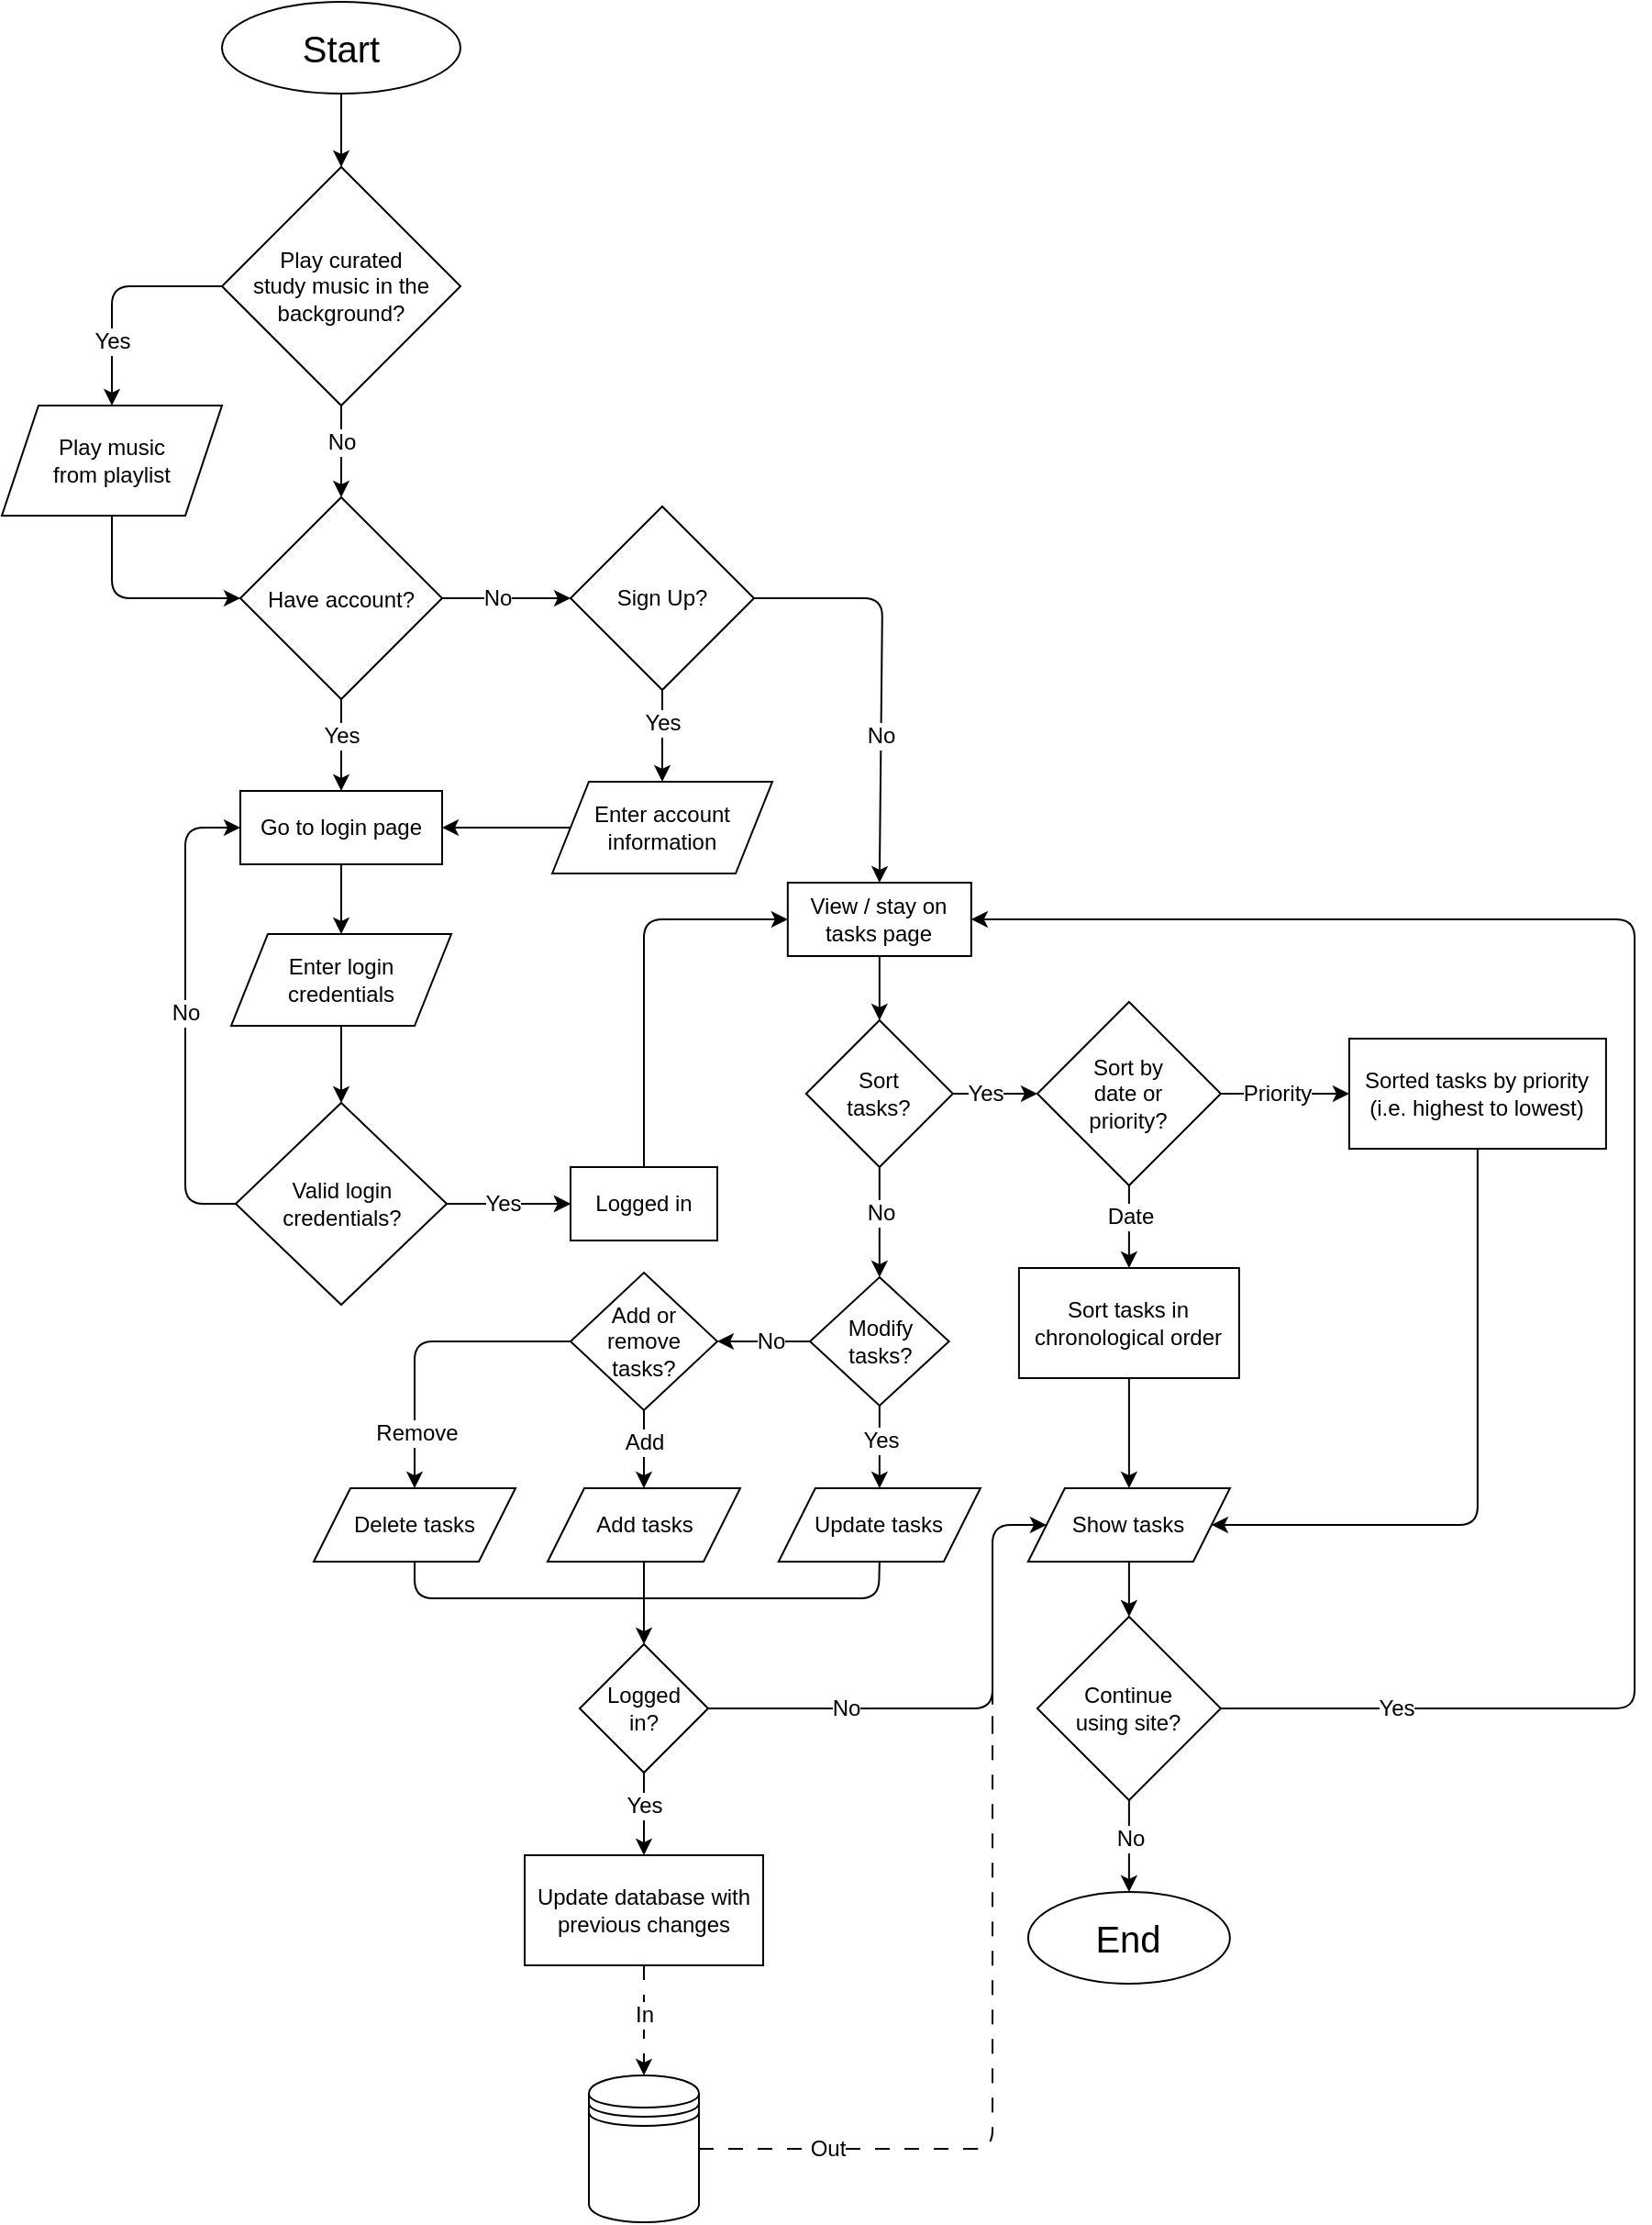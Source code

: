 <mxfile>
    <diagram name="Page-1" id="UZVi_8cWLqrK9Wn85Bvv">
        <mxGraphModel dx="1828" dy="614" grid="1" gridSize="10" guides="1" tooltips="1" connect="1" arrows="1" fold="1" page="1" pageScale="1" pageWidth="850" pageHeight="1100" math="0" shadow="0">
            <root>
                <mxCell id="0"/>
                <mxCell id="1" parent="0"/>
                <mxCell id="3" value="&lt;font&gt;Start&lt;/font&gt;" style="ellipse;whiteSpace=wrap;html=1;rounded=1;sketch=0;hachureGap=4;jiggle=2;curveFitting=1;fontFamily=Helvetica;fontSize=20;" parent="1" vertex="1">
                    <mxGeometry x="-570" y="50" width="130" height="50" as="geometry"/>
                </mxCell>
                <mxCell id="5" value="&lt;p style=&quot;line-height: 107%;&quot;&gt;&lt;font style=&quot;font-size: 12px;&quot;&gt;Have account?&lt;/font&gt;&lt;/p&gt;" style="rhombus;whiteSpace=wrap;html=1;rounded=0;sketch=0;hachureGap=4;jiggle=2;curveFitting=1;fontFamily=Helvetica;fontSize=20;" parent="1" vertex="1">
                    <mxGeometry x="-560" y="320" width="110" height="110" as="geometry"/>
                </mxCell>
                <mxCell id="6" value="Sign Up?" style="rhombus;whiteSpace=wrap;html=1;rounded=0;sketch=0;hachureGap=4;jiggle=2;curveFitting=1;fontFamily=Helvetica;fontSize=12;" parent="1" vertex="1">
                    <mxGeometry x="-380" y="325" width="100" height="100" as="geometry"/>
                </mxCell>
                <mxCell id="9" value="Go to login page" style="rounded=0;whiteSpace=wrap;html=1;sketch=0;hachureGap=4;jiggle=2;curveFitting=1;fontFamily=Helvetica;fontSize=12;" parent="1" vertex="1">
                    <mxGeometry x="-560" y="480" width="110" height="40" as="geometry"/>
                </mxCell>
                <mxCell id="47" value="" style="edgeStyle=none;sketch=0;hachureGap=4;jiggle=2;curveFitting=1;html=1;fontFamily=Helvetica;fontSize=12;" parent="1" source="11" target="12" edge="1">
                    <mxGeometry relative="1" as="geometry"/>
                </mxCell>
                <mxCell id="11" value="Valid login credentials?" style="rhombus;whiteSpace=wrap;html=1;rounded=0;sketch=0;hachureGap=4;jiggle=2;curveFitting=1;fontFamily=Helvetica;fontSize=12;" parent="1" vertex="1">
                    <mxGeometry x="-562.5" y="650" width="115" height="110" as="geometry"/>
                </mxCell>
                <mxCell id="12" value="Logged in" style="rounded=0;whiteSpace=wrap;html=1;sketch=0;hachureGap=4;jiggle=2;curveFitting=1;fontFamily=Helvetica;fontSize=12;" parent="1" vertex="1">
                    <mxGeometry x="-380" y="685" width="80" height="40" as="geometry"/>
                </mxCell>
                <mxCell id="15" value="" style="endArrow=classic;html=1;sketch=0;hachureGap=4;jiggle=2;curveFitting=1;fontFamily=Helvetica;fontSize=12;exitX=0.5;exitY=1;exitDx=0;exitDy=0;entryX=0.5;entryY=0;entryDx=0;entryDy=0;" parent="1" source="5" target="9" edge="1">
                    <mxGeometry relative="1" as="geometry">
                        <mxPoint x="-590" y="610" as="sourcePoint"/>
                        <mxPoint x="-490" y="610" as="targetPoint"/>
                    </mxGeometry>
                </mxCell>
                <mxCell id="16" value="Yes" style="edgeLabel;resizable=0;html=1;align=center;verticalAlign=middle;rounded=0;sketch=0;hachureGap=4;jiggle=2;curveFitting=1;fontFamily=Helvetica;fontSize=12;" parent="15" connectable="0" vertex="1">
                    <mxGeometry relative="1" as="geometry">
                        <mxPoint y="-5" as="offset"/>
                    </mxGeometry>
                </mxCell>
                <mxCell id="19" value="" style="endArrow=classic;html=1;sketch=0;hachureGap=4;jiggle=2;curveFitting=1;fontFamily=Helvetica;fontSize=12;exitX=0.5;exitY=1;exitDx=0;exitDy=0;entryX=0.5;entryY=0;entryDx=0;entryDy=0;" parent="1" source="6" target="109" edge="1">
                    <mxGeometry relative="1" as="geometry">
                        <mxPoint x="-590" y="580" as="sourcePoint"/>
                        <mxPoint x="-330" y="480" as="targetPoint"/>
                    </mxGeometry>
                </mxCell>
                <mxCell id="20" value="Yes" style="edgeLabel;resizable=0;html=1;align=center;verticalAlign=middle;rounded=0;sketch=0;hachureGap=4;jiggle=2;curveFitting=1;fontFamily=Helvetica;fontSize=12;" parent="19" connectable="0" vertex="1">
                    <mxGeometry relative="1" as="geometry">
                        <mxPoint y="-7" as="offset"/>
                    </mxGeometry>
                </mxCell>
                <mxCell id="22" value="" style="endArrow=classic;html=1;sketch=0;hachureGap=4;jiggle=2;curveFitting=1;fontFamily=Helvetica;fontSize=12;exitX=1;exitY=0.5;exitDx=0;exitDy=0;entryX=0;entryY=0.5;entryDx=0;entryDy=0;" parent="1" source="5" target="6" edge="1">
                    <mxGeometry relative="1" as="geometry">
                        <mxPoint x="-440" y="450" as="sourcePoint"/>
                        <mxPoint x="-340" y="450" as="targetPoint"/>
                    </mxGeometry>
                </mxCell>
                <mxCell id="23" value="No" style="edgeLabel;resizable=0;html=1;align=center;verticalAlign=middle;rounded=0;sketch=0;hachureGap=4;jiggle=2;curveFitting=1;fontFamily=Helvetica;fontSize=12;" parent="22" connectable="0" vertex="1">
                    <mxGeometry relative="1" as="geometry">
                        <mxPoint x="-5" as="offset"/>
                    </mxGeometry>
                </mxCell>
                <mxCell id="24" value="" style="endArrow=classic;html=1;sketch=0;hachureGap=4;jiggle=2;curveFitting=1;fontFamily=Helvetica;fontSize=12;exitX=0;exitY=0.5;exitDx=0;exitDy=0;entryX=1;entryY=0.5;entryDx=0;entryDy=0;" parent="1" source="109" target="9" edge="1">
                    <mxGeometry width="50" height="50" relative="1" as="geometry">
                        <mxPoint x="-390" y="500" as="sourcePoint"/>
                        <mxPoint x="-510" y="550" as="targetPoint"/>
                    </mxGeometry>
                </mxCell>
                <mxCell id="25" value="" style="endArrow=classic;html=1;sketch=0;hachureGap=4;jiggle=2;curveFitting=1;fontFamily=Helvetica;fontSize=12;exitX=0.5;exitY=1;exitDx=0;exitDy=0;entryX=0.5;entryY=0;entryDx=0;entryDy=0;" parent="1" source="9" target="110" edge="1">
                    <mxGeometry width="50" height="50" relative="1" as="geometry">
                        <mxPoint x="-560" y="720" as="sourcePoint"/>
                        <mxPoint x="-505" y="560" as="targetPoint"/>
                    </mxGeometry>
                </mxCell>
                <mxCell id="26" value="" style="endArrow=classic;html=1;sketch=0;hachureGap=4;jiggle=2;curveFitting=1;fontFamily=Helvetica;fontSize=12;exitX=0.5;exitY=1;exitDx=0;exitDy=0;entryX=0.5;entryY=0;entryDx=0;entryDy=0;" parent="1" source="110" target="11" edge="1">
                    <mxGeometry width="50" height="50" relative="1" as="geometry">
                        <mxPoint x="-505" y="610" as="sourcePoint"/>
                        <mxPoint x="-500" y="760" as="targetPoint"/>
                    </mxGeometry>
                </mxCell>
                <mxCell id="27" value="" style="endArrow=classic;html=1;sketch=0;hachureGap=4;jiggle=2;curveFitting=1;fontFamily=Helvetica;fontSize=12;exitX=0;exitY=0.5;exitDx=0;exitDy=0;entryX=0;entryY=0.5;entryDx=0;entryDy=0;" parent="1" source="11" target="9" edge="1">
                    <mxGeometry relative="1" as="geometry">
                        <mxPoint x="-620" y="740" as="sourcePoint"/>
                        <mxPoint x="-520" y="740" as="targetPoint"/>
                        <Array as="points">
                            <mxPoint x="-590" y="705"/>
                            <mxPoint x="-590" y="500"/>
                        </Array>
                    </mxGeometry>
                </mxCell>
                <mxCell id="28" value="No" style="edgeLabel;resizable=0;html=1;align=center;verticalAlign=middle;rounded=0;sketch=0;hachureGap=4;jiggle=2;curveFitting=1;fontFamily=Helvetica;fontSize=12;" parent="27" connectable="0" vertex="1">
                    <mxGeometry relative="1" as="geometry"/>
                </mxCell>
                <mxCell id="29" value="View / stay on tasks page" style="rounded=0;whiteSpace=wrap;html=1;sketch=0;hachureGap=4;jiggle=2;curveFitting=1;fontFamily=Helvetica;fontSize=12;" parent="1" vertex="1">
                    <mxGeometry x="-261.59" y="530" width="100" height="40" as="geometry"/>
                </mxCell>
                <mxCell id="31" value="" style="endArrow=classic;html=1;sketch=0;hachureGap=4;jiggle=2;curveFitting=1;fontFamily=Helvetica;fontSize=12;exitX=1;exitY=0.5;exitDx=0;exitDy=0;entryX=0;entryY=0.5;entryDx=0;entryDy=0;" parent="1" source="11" target="12" edge="1">
                    <mxGeometry relative="1" as="geometry">
                        <mxPoint x="-370" y="720" as="sourcePoint"/>
                        <mxPoint x="-270" y="720" as="targetPoint"/>
                    </mxGeometry>
                </mxCell>
                <mxCell id="32" value="Yes" style="edgeLabel;resizable=0;html=1;align=center;verticalAlign=middle;rounded=0;sketch=0;hachureGap=4;jiggle=2;curveFitting=1;fontFamily=Helvetica;fontSize=12;" parent="31" connectable="0" vertex="1">
                    <mxGeometry relative="1" as="geometry">
                        <mxPoint x="-4" as="offset"/>
                    </mxGeometry>
                </mxCell>
                <mxCell id="33" value="" style="endArrow=classic;html=1;sketch=0;hachureGap=4;jiggle=2;curveFitting=1;fontFamily=Helvetica;fontSize=12;exitX=1;exitY=0.5;exitDx=0;exitDy=0;entryX=0.5;entryY=0;entryDx=0;entryDy=0;" parent="1" source="6" target="29" edge="1">
                    <mxGeometry relative="1" as="geometry">
                        <mxPoint x="-390" y="590" as="sourcePoint"/>
                        <mxPoint x="-290" y="590" as="targetPoint"/>
                        <Array as="points">
                            <mxPoint x="-210" y="375"/>
                        </Array>
                    </mxGeometry>
                </mxCell>
                <mxCell id="34" value="No" style="edgeLabel;resizable=0;html=1;align=center;verticalAlign=middle;rounded=0;sketch=0;hachureGap=4;jiggle=2;curveFitting=1;fontFamily=Helvetica;fontSize=12;" parent="33" connectable="0" vertex="1">
                    <mxGeometry relative="1" as="geometry">
                        <mxPoint x="-1" y="32" as="offset"/>
                    </mxGeometry>
                </mxCell>
                <mxCell id="35" value="" style="endArrow=classic;html=1;sketch=0;hachureGap=4;jiggle=2;curveFitting=1;fontFamily=Helvetica;fontSize=12;exitX=0.5;exitY=0;exitDx=0;exitDy=0;entryX=0;entryY=0.5;entryDx=0;entryDy=0;" parent="1" source="12" target="29" edge="1">
                    <mxGeometry width="50" height="50" relative="1" as="geometry">
                        <mxPoint x="-391.59" y="630" as="sourcePoint"/>
                        <mxPoint x="-341.59" y="580" as="targetPoint"/>
                        <Array as="points">
                            <mxPoint x="-340" y="550"/>
                        </Array>
                    </mxGeometry>
                </mxCell>
                <mxCell id="36" value="Modify&lt;br&gt;tasks?" style="rhombus;whiteSpace=wrap;html=1;rounded=0;sketch=0;hachureGap=4;jiggle=2;curveFitting=1;fontFamily=Helvetica;fontSize=12;" parent="1" vertex="1">
                    <mxGeometry x="-249.48" y="745" width="75.79" height="70" as="geometry"/>
                </mxCell>
                <mxCell id="39" value="" style="endArrow=classic;html=1;sketch=0;hachureGap=4;jiggle=2;curveFitting=1;fontFamily=Helvetica;fontSize=12;entryX=0;entryY=0.5;entryDx=0;entryDy=0;exitX=0.5;exitY=1;exitDx=0;exitDy=0;" parent="1" source="108" target="5" edge="1">
                    <mxGeometry width="50" height="50" relative="1" as="geometry">
                        <mxPoint x="-630" y="320" as="sourcePoint"/>
                        <mxPoint x="-370" y="330" as="targetPoint"/>
                        <Array as="points">
                            <mxPoint x="-630" y="375"/>
                        </Array>
                    </mxGeometry>
                </mxCell>
                <mxCell id="41" value="" style="endArrow=classic;html=1;sketch=0;hachureGap=4;jiggle=2;curveFitting=1;fontFamily=Helvetica;fontSize=12;exitX=0.5;exitY=1;exitDx=0;exitDy=0;entryX=0.5;entryY=0;entryDx=0;entryDy=0;" parent="1" source="36" target="112" edge="1">
                    <mxGeometry relative="1" as="geometry">
                        <mxPoint x="-481.59" y="840" as="sourcePoint"/>
                        <mxPoint x="-211.595" y="860" as="targetPoint"/>
                        <Array as="points"/>
                    </mxGeometry>
                </mxCell>
                <mxCell id="42" value="Yes" style="edgeLabel;resizable=0;html=1;align=center;verticalAlign=middle;rounded=0;sketch=0;hachureGap=4;jiggle=2;curveFitting=1;fontFamily=Helvetica;fontSize=12;" parent="41" connectable="0" vertex="1">
                    <mxGeometry relative="1" as="geometry">
                        <mxPoint y="-4" as="offset"/>
                    </mxGeometry>
                </mxCell>
                <mxCell id="44" value="Add or&lt;br&gt;remove&lt;br&gt;tasks?" style="rhombus;whiteSpace=wrap;html=1;rounded=0;sketch=0;hachureGap=4;jiggle=2;curveFitting=1;fontFamily=Helvetica;fontSize=12;" parent="1" vertex="1">
                    <mxGeometry x="-380" y="742.5" width="80" height="75" as="geometry"/>
                </mxCell>
                <mxCell id="45" value="" style="endArrow=classic;html=1;sketch=0;hachureGap=4;jiggle=2;curveFitting=1;fontFamily=Helvetica;fontSize=12;entryX=1;entryY=0.5;entryDx=0;entryDy=0;exitX=0;exitY=0.5;exitDx=0;exitDy=0;" parent="1" source="36" target="44" edge="1">
                    <mxGeometry relative="1" as="geometry">
                        <mxPoint x="-200" y="993" as="sourcePoint"/>
                        <mxPoint x="-71.59" y="930" as="targetPoint"/>
                    </mxGeometry>
                </mxCell>
                <mxCell id="46" value="No" style="edgeLabel;resizable=0;html=1;align=center;verticalAlign=middle;rounded=0;sketch=0;hachureGap=4;jiggle=2;curveFitting=1;fontFamily=Helvetica;fontSize=12;" parent="45" connectable="0" vertex="1">
                    <mxGeometry relative="1" as="geometry">
                        <mxPoint x="4" as="offset"/>
                    </mxGeometry>
                </mxCell>
                <mxCell id="48" value="Play curated&lt;br&gt;study music in the background?" style="rhombus;whiteSpace=wrap;html=1;rounded=0;sketch=0;hachureGap=4;jiggle=2;curveFitting=1;fontFamily=Helvetica;fontSize=12;" parent="1" vertex="1">
                    <mxGeometry x="-570" y="140" width="130" height="130" as="geometry"/>
                </mxCell>
                <mxCell id="49" value="" style="endArrow=classic;html=1;sketch=0;hachureGap=4;jiggle=2;curveFitting=1;fontFamily=Helvetica;fontSize=12;exitX=0.5;exitY=1;exitDx=0;exitDy=0;entryX=0.5;entryY=0;entryDx=0;entryDy=0;" parent="1" source="48" target="5" edge="1">
                    <mxGeometry relative="1" as="geometry">
                        <mxPoint x="-380" y="270" as="sourcePoint"/>
                        <mxPoint x="-280" y="270" as="targetPoint"/>
                    </mxGeometry>
                </mxCell>
                <mxCell id="50" value="No" style="edgeLabel;resizable=0;html=1;align=center;verticalAlign=middle;rounded=0;sketch=0;hachureGap=4;jiggle=2;curveFitting=1;fontFamily=Helvetica;fontSize=12;" parent="49" connectable="0" vertex="1">
                    <mxGeometry relative="1" as="geometry">
                        <mxPoint y="-5" as="offset"/>
                    </mxGeometry>
                </mxCell>
                <mxCell id="51" value="" style="endArrow=classic;html=1;sketch=0;hachureGap=4;jiggle=2;curveFitting=1;fontFamily=Helvetica;fontSize=12;exitX=0.5;exitY=1;exitDx=0;exitDy=0;entryX=0.5;entryY=0;entryDx=0;entryDy=0;" parent="1" source="3" target="48" edge="1">
                    <mxGeometry width="50" height="50" relative="1" as="geometry">
                        <mxPoint x="-360" y="270" as="sourcePoint"/>
                        <mxPoint x="-310" y="220" as="targetPoint"/>
                    </mxGeometry>
                </mxCell>
                <mxCell id="53" value="" style="endArrow=classic;html=1;sketch=0;hachureGap=4;jiggle=2;curveFitting=1;fontFamily=Helvetica;fontSize=12;exitX=0;exitY=0.5;exitDx=0;exitDy=0;entryX=0.5;entryY=0;entryDx=0;entryDy=0;" parent="1" source="48" target="108" edge="1">
                    <mxGeometry relative="1" as="geometry">
                        <mxPoint x="-380" y="280" as="sourcePoint"/>
                        <mxPoint x="-630" y="270" as="targetPoint"/>
                        <Array as="points">
                            <mxPoint x="-630" y="205"/>
                        </Array>
                    </mxGeometry>
                </mxCell>
                <mxCell id="54" value="Yes" style="edgeLabel;resizable=0;html=1;align=center;verticalAlign=middle;rounded=0;sketch=0;hachureGap=4;jiggle=2;curveFitting=1;fontFamily=Helvetica;fontSize=12;" parent="53" connectable="0" vertex="1">
                    <mxGeometry relative="1" as="geometry">
                        <mxPoint y="27" as="offset"/>
                    </mxGeometry>
                </mxCell>
                <mxCell id="56" value="Sort&lt;br&gt;tasks?" style="rhombus;whiteSpace=wrap;html=1;rounded=0;sketch=0;hachureGap=4;jiggle=2;curveFitting=1;fontFamily=Helvetica;fontSize=12;" parent="1" vertex="1">
                    <mxGeometry x="-251.59" y="605" width="80" height="80" as="geometry"/>
                </mxCell>
                <mxCell id="57" value="" style="endArrow=classic;html=1;sketch=0;hachureGap=4;jiggle=2;curveFitting=1;fontFamily=Helvetica;fontSize=12;exitX=0.5;exitY=1;exitDx=0;exitDy=0;entryX=0.5;entryY=0;entryDx=0;entryDy=0;" parent="1" source="29" target="56" edge="1">
                    <mxGeometry width="50" height="50" relative="1" as="geometry">
                        <mxPoint x="70" y="640" as="sourcePoint"/>
                        <mxPoint x="120" y="590" as="targetPoint"/>
                    </mxGeometry>
                </mxCell>
                <mxCell id="58" value="Sort by&lt;br&gt;date or&lt;br&gt;priority?" style="rhombus;whiteSpace=wrap;html=1;rounded=0;sketch=0;hachureGap=4;jiggle=2;curveFitting=1;fontFamily=Helvetica;fontSize=12;" parent="1" vertex="1">
                    <mxGeometry x="-125.56" y="595" width="100" height="100" as="geometry"/>
                </mxCell>
                <mxCell id="59" value="" style="endArrow=classic;html=1;sketch=0;hachureGap=4;jiggle=2;curveFitting=1;fontFamily=Helvetica;fontSize=12;exitX=0.5;exitY=1;exitDx=0;exitDy=0;entryX=0.5;entryY=0;entryDx=0;entryDy=0;" parent="1" source="56" target="36" edge="1">
                    <mxGeometry relative="1" as="geometry">
                        <mxPoint x="-20" y="590" as="sourcePoint"/>
                        <mxPoint x="80" y="590" as="targetPoint"/>
                    </mxGeometry>
                </mxCell>
                <mxCell id="60" value="No" style="edgeLabel;resizable=0;html=1;align=center;verticalAlign=middle;rounded=0;sketch=0;hachureGap=4;jiggle=2;curveFitting=1;fontFamily=Helvetica;fontSize=12;" parent="59" connectable="0" vertex="1">
                    <mxGeometry relative="1" as="geometry">
                        <mxPoint y="-5" as="offset"/>
                    </mxGeometry>
                </mxCell>
                <mxCell id="61" value="" style="endArrow=classic;html=1;sketch=0;hachureGap=4;jiggle=2;curveFitting=1;fontFamily=Helvetica;fontSize=12;exitX=1;exitY=0.5;exitDx=0;exitDy=0;entryX=0;entryY=0.5;entryDx=0;entryDy=0;" parent="1" source="56" target="58" edge="1">
                    <mxGeometry relative="1" as="geometry">
                        <mxPoint x="-20" y="590" as="sourcePoint"/>
                        <mxPoint x="80" y="590" as="targetPoint"/>
                    </mxGeometry>
                </mxCell>
                <mxCell id="62" value="Yes" style="edgeLabel;resizable=0;html=1;align=center;verticalAlign=middle;rounded=0;sketch=0;hachureGap=4;jiggle=2;curveFitting=1;fontFamily=Helvetica;fontSize=12;" parent="61" connectable="0" vertex="1">
                    <mxGeometry relative="1" as="geometry">
                        <mxPoint x="-6" as="offset"/>
                    </mxGeometry>
                </mxCell>
                <mxCell id="63" value="Sort tasks in chronological order" style="rounded=0;whiteSpace=wrap;html=1;sketch=0;hachureGap=4;jiggle=2;curveFitting=1;fontFamily=Helvetica;fontSize=12;" parent="1" vertex="1">
                    <mxGeometry x="-135.56" y="740" width="120" height="60" as="geometry"/>
                </mxCell>
                <mxCell id="64" value="Sorted tasks by priority (i.e. highest to lowest)" style="rounded=0;whiteSpace=wrap;html=1;sketch=0;hachureGap=4;jiggle=2;curveFitting=1;fontFamily=Helvetica;fontSize=12;" parent="1" vertex="1">
                    <mxGeometry x="44.44" y="615" width="140" height="60" as="geometry"/>
                </mxCell>
                <mxCell id="65" value="" style="endArrow=classic;html=1;sketch=0;hachureGap=4;jiggle=2;curveFitting=1;fontFamily=Helvetica;fontSize=12;exitX=0.5;exitY=1;exitDx=0;exitDy=0;entryX=0.5;entryY=0;entryDx=0;entryDy=0;" parent="1" source="58" target="63" edge="1">
                    <mxGeometry relative="1" as="geometry">
                        <mxPoint x="-125.56" y="790" as="sourcePoint"/>
                        <mxPoint x="-25.56" y="790" as="targetPoint"/>
                    </mxGeometry>
                </mxCell>
                <mxCell id="66" value="Date" style="edgeLabel;resizable=0;html=1;align=center;verticalAlign=middle;rounded=0;sketch=0;hachureGap=4;jiggle=2;curveFitting=1;fontFamily=Helvetica;fontSize=12;" parent="65" connectable="0" vertex="1">
                    <mxGeometry relative="1" as="geometry">
                        <mxPoint y="-6" as="offset"/>
                    </mxGeometry>
                </mxCell>
                <mxCell id="67" value="" style="endArrow=classic;html=1;sketch=0;hachureGap=4;jiggle=2;curveFitting=1;fontFamily=Helvetica;fontSize=12;exitX=0.5;exitY=1;exitDx=0;exitDy=0;entryX=0.5;entryY=0;entryDx=0;entryDy=0;" parent="1" source="63" target="116" edge="1">
                    <mxGeometry width="50" height="50" relative="1" as="geometry">
                        <mxPoint x="-95.56" y="810" as="sourcePoint"/>
                        <mxPoint x="-75.56" y="860" as="targetPoint"/>
                    </mxGeometry>
                </mxCell>
                <mxCell id="68" value="" style="endArrow=classic;html=1;sketch=0;hachureGap=4;jiggle=2;curveFitting=1;fontFamily=Helvetica;fontSize=12;exitX=1;exitY=0.5;exitDx=0;exitDy=0;entryX=0;entryY=0.5;entryDx=0;entryDy=0;" parent="1" source="58" target="64" edge="1">
                    <mxGeometry relative="1" as="geometry">
                        <mxPoint x="-125.56" y="790" as="sourcePoint"/>
                        <mxPoint x="-25.56" y="790" as="targetPoint"/>
                    </mxGeometry>
                </mxCell>
                <mxCell id="69" value="Priority" style="edgeLabel;resizable=0;html=1;align=center;verticalAlign=middle;rounded=0;sketch=0;hachureGap=4;jiggle=2;curveFitting=1;fontFamily=Helvetica;fontSize=12;" parent="68" connectable="0" vertex="1">
                    <mxGeometry relative="1" as="geometry">
                        <mxPoint x="-5" as="offset"/>
                    </mxGeometry>
                </mxCell>
                <mxCell id="70" value="" style="endArrow=classic;html=1;sketch=0;hachureGap=4;jiggle=2;curveFitting=1;fontFamily=Helvetica;fontSize=12;exitX=0.5;exitY=1;exitDx=0;exitDy=0;entryX=1;entryY=0.5;entryDx=0;entryDy=0;" parent="1" source="64" target="116" edge="1">
                    <mxGeometry width="50" height="50" relative="1" as="geometry">
                        <mxPoint x="-95.56" y="810" as="sourcePoint"/>
                        <mxPoint x="-25.56" y="880" as="targetPoint"/>
                        <Array as="points">
                            <mxPoint x="114.44" y="880"/>
                        </Array>
                    </mxGeometry>
                </mxCell>
                <mxCell id="74" value="End" style="ellipse;whiteSpace=wrap;html=1;rounded=1;sketch=0;hachureGap=4;jiggle=2;curveFitting=1;fontFamily=Helvetica;fontSize=20;" parent="1" vertex="1">
                    <mxGeometry x="-130.56" y="1080" width="110" height="50" as="geometry"/>
                </mxCell>
                <mxCell id="76" value="Continue&lt;br&gt;using site?" style="rhombus;whiteSpace=wrap;html=1;rounded=0;sketch=0;hachureGap=4;jiggle=2;curveFitting=1;fontFamily=Helvetica;fontSize=12;" parent="1" vertex="1">
                    <mxGeometry x="-125.56" y="930" width="100" height="100" as="geometry"/>
                </mxCell>
                <mxCell id="77" value="" style="endArrow=classic;html=1;sketch=0;hachureGap=4;jiggle=2;curveFitting=1;fontFamily=Helvetica;fontSize=12;exitX=0.5;exitY=1;exitDx=0;exitDy=0;entryX=0.5;entryY=0;entryDx=0;entryDy=0;" parent="1" source="116" target="76" edge="1">
                    <mxGeometry width="50" height="50" relative="1" as="geometry">
                        <mxPoint x="-75.56" y="900" as="sourcePoint"/>
                        <mxPoint x="-165.56" y="790" as="targetPoint"/>
                    </mxGeometry>
                </mxCell>
                <mxCell id="78" value="" style="endArrow=classic;html=1;sketch=0;hachureGap=4;jiggle=2;curveFitting=1;fontFamily=Helvetica;fontSize=12;exitX=0.5;exitY=1;exitDx=0;exitDy=0;" parent="1" source="76" target="74" edge="1">
                    <mxGeometry relative="1" as="geometry">
                        <mxPoint x="-235.56" y="930" as="sourcePoint"/>
                        <mxPoint x="-135.56" y="930" as="targetPoint"/>
                    </mxGeometry>
                </mxCell>
                <mxCell id="79" value="No" style="edgeLabel;resizable=0;html=1;align=center;verticalAlign=middle;rounded=0;sketch=0;hachureGap=4;jiggle=2;curveFitting=1;fontFamily=Helvetica;fontSize=12;" parent="78" connectable="0" vertex="1">
                    <mxGeometry relative="1" as="geometry">
                        <mxPoint y="-4" as="offset"/>
                    </mxGeometry>
                </mxCell>
                <mxCell id="80" value="" style="endArrow=classic;html=1;sketch=0;hachureGap=4;jiggle=2;curveFitting=1;fontFamily=Helvetica;fontSize=12;exitX=1;exitY=0.5;exitDx=0;exitDy=0;entryX=1;entryY=0.5;entryDx=0;entryDy=0;" parent="1" source="76" target="29" edge="1">
                    <mxGeometry relative="1" as="geometry">
                        <mxPoint x="-30" y="780" as="sourcePoint"/>
                        <mxPoint x="70" y="780" as="targetPoint"/>
                        <Array as="points">
                            <mxPoint x="200" y="980"/>
                            <mxPoint x="200" y="550"/>
                        </Array>
                    </mxGeometry>
                </mxCell>
                <mxCell id="81" value="Yes" style="edgeLabel;resizable=0;html=1;align=center;verticalAlign=middle;rounded=0;sketch=0;hachureGap=4;jiggle=2;curveFitting=1;fontFamily=Helvetica;fontSize=12;" parent="80" connectable="0" vertex="1">
                    <mxGeometry relative="1" as="geometry">
                        <mxPoint x="-130" y="283" as="offset"/>
                    </mxGeometry>
                </mxCell>
                <mxCell id="85" value="Logged&lt;br&gt;in?" style="rhombus;whiteSpace=wrap;html=1;rounded=0;sketch=0;hachureGap=4;jiggle=2;curveFitting=1;fontFamily=Helvetica;fontSize=12;" parent="1" vertex="1">
                    <mxGeometry x="-375" y="945" width="70" height="70" as="geometry"/>
                </mxCell>
                <mxCell id="89" value="" style="endArrow=classic;html=1;sketch=0;hachureGap=4;jiggle=2;curveFitting=1;fontFamily=Helvetica;fontSize=12;entryX=0;entryY=0.5;entryDx=0;entryDy=0;exitX=1;exitY=0.5;exitDx=0;exitDy=0;" parent="1" source="85" target="116" edge="1">
                    <mxGeometry relative="1" as="geometry">
                        <mxPoint x="-170" y="990" as="sourcePoint"/>
                        <mxPoint x="-125.56" y="880" as="targetPoint"/>
                        <Array as="points">
                            <mxPoint x="-150" y="980"/>
                            <mxPoint x="-150" y="880"/>
                        </Array>
                    </mxGeometry>
                </mxCell>
                <mxCell id="90" value="No" style="edgeLabel;resizable=0;html=1;align=center;verticalAlign=middle;rounded=0;sketch=0;hachureGap=4;jiggle=2;curveFitting=1;fontFamily=Helvetica;fontSize=12;" parent="89" connectable="0" vertex="1">
                    <mxGeometry relative="1" as="geometry">
                        <mxPoint x="-67" as="offset"/>
                    </mxGeometry>
                </mxCell>
                <mxCell id="93" value="" style="endArrow=classic;html=1;sketch=0;hachureGap=4;jiggle=2;curveFitting=1;fontFamily=Helvetica;fontSize=12;exitX=0.5;exitY=1;exitDx=0;exitDy=0;entryX=0.5;entryY=0;entryDx=0;entryDy=0;" parent="1" source="44" target="114" edge="1">
                    <mxGeometry relative="1" as="geometry">
                        <mxPoint x="-240" y="780" as="sourcePoint"/>
                        <mxPoint x="-340" y="860" as="targetPoint"/>
                    </mxGeometry>
                </mxCell>
                <mxCell id="94" value="Add" style="edgeLabel;resizable=0;html=1;align=center;verticalAlign=middle;rounded=0;sketch=0;hachureGap=4;jiggle=2;curveFitting=1;fontFamily=Helvetica;fontSize=12;" parent="93" connectable="0" vertex="1">
                    <mxGeometry relative="1" as="geometry">
                        <mxPoint y="-4" as="offset"/>
                    </mxGeometry>
                </mxCell>
                <mxCell id="95" value="" style="endArrow=classic;html=1;sketch=0;hachureGap=4;jiggle=2;curveFitting=1;fontFamily=Helvetica;fontSize=12;exitX=0;exitY=0.5;exitDx=0;exitDy=0;entryX=0.5;entryY=0;entryDx=0;entryDy=0;" parent="1" source="44" target="111" edge="1">
                    <mxGeometry relative="1" as="geometry">
                        <mxPoint x="-240" y="780" as="sourcePoint"/>
                        <mxPoint x="-440" y="860" as="targetPoint"/>
                        <Array as="points">
                            <mxPoint x="-465" y="780"/>
                        </Array>
                    </mxGeometry>
                </mxCell>
                <mxCell id="96" value="Remove" style="edgeLabel;resizable=0;html=1;align=center;verticalAlign=middle;rounded=0;sketch=0;hachureGap=4;jiggle=2;curveFitting=1;fontFamily=Helvetica;fontSize=12;" parent="95" connectable="0" vertex="1">
                    <mxGeometry relative="1" as="geometry">
                        <mxPoint x="-2" y="50" as="offset"/>
                    </mxGeometry>
                </mxCell>
                <mxCell id="97" value="" style="endArrow=classic;html=1;sketch=0;hachureGap=4;jiggle=2;curveFitting=1;fontFamily=Helvetica;fontSize=12;entryX=0.5;entryY=0;entryDx=0;entryDy=0;startArrow=none;" parent="1" target="85" edge="1">
                    <mxGeometry width="50" height="50" relative="1" as="geometry">
                        <mxPoint x="-340" y="900" as="sourcePoint"/>
                        <mxPoint x="-170" y="750" as="targetPoint"/>
                        <Array as="points"/>
                    </mxGeometry>
                </mxCell>
                <mxCell id="99" value="" style="endArrow=none;html=1;sketch=0;hachureGap=4;jiggle=2;curveFitting=1;fontFamily=Helvetica;fontSize=12;exitX=0.5;exitY=1;exitDx=0;exitDy=0;entryX=0.5;entryY=1;entryDx=0;entryDy=0;" parent="1" source="111" target="112" edge="1">
                    <mxGeometry width="50" height="50" relative="1" as="geometry">
                        <mxPoint x="-440" y="900" as="sourcePoint"/>
                        <mxPoint x="-210" y="900" as="targetPoint"/>
                        <Array as="points">
                            <mxPoint x="-465" y="920"/>
                            <mxPoint x="-330" y="920"/>
                            <mxPoint x="-212" y="920"/>
                        </Array>
                    </mxGeometry>
                </mxCell>
                <mxCell id="100" value="" style="shape=datastore;whiteSpace=wrap;html=1;rounded=0;sketch=0;hachureGap=4;jiggle=2;curveFitting=1;fontFamily=Helvetica;fontSize=12;" parent="1" vertex="1">
                    <mxGeometry x="-370" y="1180" width="60" height="80" as="geometry"/>
                </mxCell>
                <mxCell id="101" value="Update database with previous changes" style="rounded=0;whiteSpace=wrap;html=1;sketch=0;hachureGap=4;jiggle=2;curveFitting=1;fontFamily=Helvetica;fontSize=12;" parent="1" vertex="1">
                    <mxGeometry x="-405" y="1060" width="130" height="60" as="geometry"/>
                </mxCell>
                <mxCell id="102" value="" style="endArrow=classic;html=1;sketch=0;hachureGap=4;jiggle=2;curveFitting=1;fontFamily=Helvetica;fontSize=12;exitX=0.5;exitY=1;exitDx=0;exitDy=0;entryX=0.5;entryY=0;entryDx=0;entryDy=0;" parent="1" source="85" target="101" edge="1">
                    <mxGeometry relative="1" as="geometry">
                        <mxPoint x="-260" y="1020" as="sourcePoint"/>
                        <mxPoint x="-160" y="1020" as="targetPoint"/>
                    </mxGeometry>
                </mxCell>
                <mxCell id="103" value="Yes" style="edgeLabel;resizable=0;html=1;align=center;verticalAlign=middle;rounded=0;sketch=0;hachureGap=4;jiggle=2;curveFitting=1;fontFamily=Helvetica;fontSize=12;" parent="102" connectable="0" vertex="1">
                    <mxGeometry relative="1" as="geometry">
                        <mxPoint y="-5" as="offset"/>
                    </mxGeometry>
                </mxCell>
                <mxCell id="104" value="" style="endArrow=classic;html=1;sketch=0;hachureGap=4;jiggle=2;curveFitting=1;fontFamily=Helvetica;fontSize=12;exitX=0.5;exitY=1;exitDx=0;exitDy=0;entryX=0.5;entryY=0;entryDx=0;entryDy=0;dashed=1;dashPattern=8 8;" parent="1" source="101" target="100" edge="1">
                    <mxGeometry relative="1" as="geometry">
                        <mxPoint x="-260" y="1020" as="sourcePoint"/>
                        <mxPoint x="-160" y="1020" as="targetPoint"/>
                    </mxGeometry>
                </mxCell>
                <mxCell id="105" value="In" style="edgeLabel;resizable=0;html=1;align=center;verticalAlign=middle;rounded=0;sketch=0;hachureGap=4;jiggle=2;curveFitting=1;fontFamily=Helvetica;fontSize=12;" parent="104" connectable="0" vertex="1">
                    <mxGeometry relative="1" as="geometry">
                        <mxPoint y="-3" as="offset"/>
                    </mxGeometry>
                </mxCell>
                <mxCell id="106" value="" style="endArrow=none;html=1;dashed=1;dashPattern=8 8;sketch=0;hachureGap=4;jiggle=2;curveFitting=1;fontFamily=Helvetica;fontSize=12;exitX=1;exitY=0.5;exitDx=0;exitDy=0;endFill=0;" parent="1" source="100" edge="1">
                    <mxGeometry relative="1" as="geometry">
                        <mxPoint x="-230" y="1020" as="sourcePoint"/>
                        <mxPoint x="-150" y="1000" as="targetPoint"/>
                        <Array as="points">
                            <mxPoint x="-150" y="1220"/>
                            <mxPoint x="-150" y="880"/>
                        </Array>
                    </mxGeometry>
                </mxCell>
                <mxCell id="107" value="Out" style="edgeLabel;resizable=0;html=1;align=center;verticalAlign=middle;rounded=0;sketch=0;hachureGap=4;jiggle=2;curveFitting=1;fontFamily=Helvetica;fontSize=12;" parent="106" connectable="0" vertex="1">
                    <mxGeometry relative="1" as="geometry">
                        <mxPoint x="-90" y="150" as="offset"/>
                    </mxGeometry>
                </mxCell>
                <mxCell id="108" value="Play music&lt;br&gt;from playlist" style="shape=parallelogram;perimeter=parallelogramPerimeter;whiteSpace=wrap;html=1;fixedSize=1;rounded=0;sketch=0;hachureGap=4;jiggle=2;curveFitting=1;fontFamily=Helvetica;fontSize=12;" parent="1" vertex="1">
                    <mxGeometry x="-690" y="270" width="120" height="60" as="geometry"/>
                </mxCell>
                <mxCell id="109" value="Enter account&lt;br&gt;information" style="shape=parallelogram;perimeter=parallelogramPerimeter;whiteSpace=wrap;html=1;fixedSize=1;rounded=0;sketch=0;hachureGap=4;jiggle=2;curveFitting=1;fontFamily=Helvetica;fontSize=12;" parent="1" vertex="1">
                    <mxGeometry x="-390" y="475" width="120" height="50" as="geometry"/>
                </mxCell>
                <mxCell id="110" value="Enter login&lt;br&gt;credentials" style="shape=parallelogram;perimeter=parallelogramPerimeter;whiteSpace=wrap;html=1;fixedSize=1;rounded=0;sketch=0;hachureGap=4;jiggle=2;curveFitting=1;fontFamily=Helvetica;fontSize=12;" parent="1" vertex="1">
                    <mxGeometry x="-565" y="558" width="120" height="50" as="geometry"/>
                </mxCell>
                <mxCell id="111" value="Delete tasks" style="shape=parallelogram;perimeter=parallelogramPerimeter;whiteSpace=wrap;html=1;fixedSize=1;rounded=0;sketch=0;hachureGap=4;jiggle=2;curveFitting=1;fontFamily=Helvetica;fontSize=12;" parent="1" vertex="1">
                    <mxGeometry x="-520" y="860" width="110" height="40" as="geometry"/>
                </mxCell>
                <mxCell id="112" value="Update tasks" style="shape=parallelogram;perimeter=parallelogramPerimeter;whiteSpace=wrap;html=1;fixedSize=1;rounded=0;sketch=0;hachureGap=4;jiggle=2;curveFitting=1;fontFamily=Helvetica;fontSize=12;" parent="1" vertex="1">
                    <mxGeometry x="-266.58" y="860" width="110" height="40" as="geometry"/>
                </mxCell>
                <mxCell id="115" value="" style="endArrow=none;html=1;sketch=0;hachureGap=4;jiggle=2;curveFitting=1;fontFamily=Helvetica;fontSize=12;exitX=0.5;exitY=1;exitDx=0;exitDy=0;entryX=0.5;entryY=0;entryDx=0;entryDy=0;" parent="1" target="114" edge="1">
                    <mxGeometry width="50" height="50" relative="1" as="geometry">
                        <mxPoint x="-340" y="900" as="sourcePoint"/>
                        <mxPoint x="-340" y="940" as="targetPoint"/>
                        <Array as="points"/>
                    </mxGeometry>
                </mxCell>
                <mxCell id="114" value="Add tasks" style="shape=parallelogram;perimeter=parallelogramPerimeter;whiteSpace=wrap;html=1;fixedSize=1;rounded=0;sketch=0;hachureGap=4;jiggle=2;curveFitting=1;fontFamily=Helvetica;fontSize=12;" parent="1" vertex="1">
                    <mxGeometry x="-392.5" y="860" width="105" height="40" as="geometry"/>
                </mxCell>
                <mxCell id="116" value="Show tasks" style="shape=parallelogram;perimeter=parallelogramPerimeter;whiteSpace=wrap;html=1;fixedSize=1;rounded=0;sketch=0;hachureGap=4;jiggle=2;curveFitting=1;fontFamily=Helvetica;fontSize=12;" parent="1" vertex="1">
                    <mxGeometry x="-130.56" y="860" width="110" height="40" as="geometry"/>
                </mxCell>
            </root>
        </mxGraphModel>
    </diagram>
</mxfile>